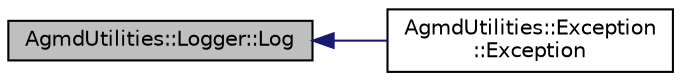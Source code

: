 digraph "AgmdUtilities::Logger::Log"
{
  edge [fontname="Helvetica",fontsize="10",labelfontname="Helvetica",labelfontsize="10"];
  node [fontname="Helvetica",fontsize="10",shape=record];
  rankdir="LR";
  Node1 [label="AgmdUtilities::Logger::Log",height=0.2,width=0.4,color="black", fillcolor="grey75", style="filled" fontcolor="black"];
  Node1 -> Node2 [dir="back",color="midnightblue",fontsize="10",style="solid"];
  Node2 [label="AgmdUtilities::Exception\l::Exception",height=0.2,width=0.4,color="black", fillcolor="white", style="filled",URL="$class_agmd_utilities_1_1_exception.html#a75919875cf973e497d52b1752d887a7c"];
}
